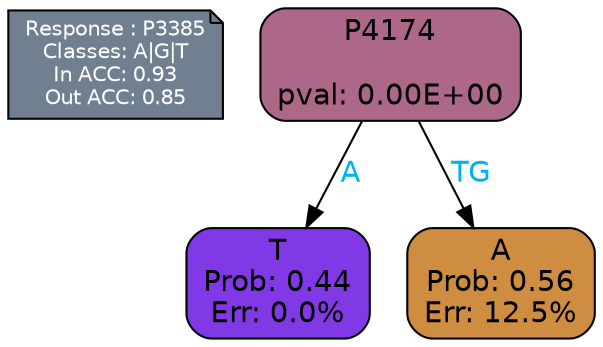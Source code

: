 digraph Tree {
node [shape=box, style="filled, rounded", color="black", fontname=helvetica] ;
graph [ranksep=equally, splines=polylines, bgcolor=transparent, dpi=600] ;
edge [fontname=helvetica] ;
LEGEND [label="Response : P3385
Classes: A|G|T
In ACC: 0.93
Out ACC: 0.85
",shape=note,align=left,style=filled,fillcolor="slategray",fontcolor="white",fontsize=10];1 [label="P4174

pval: 0.00E+00", fillcolor="#ad6889"] ;
2 [label="T
Prob: 0.44
Err: 0.0%", fillcolor="#8139e5"] ;
3 [label="A
Prob: 0.56
Err: 12.5%", fillcolor="#cf8d42"] ;
1 -> 2 [label="A",fontcolor=deepskyblue2] ;
1 -> 3 [label="TG",fontcolor=deepskyblue2] ;
{rank = same; 2;3;}{rank = same; LEGEND;1;}}